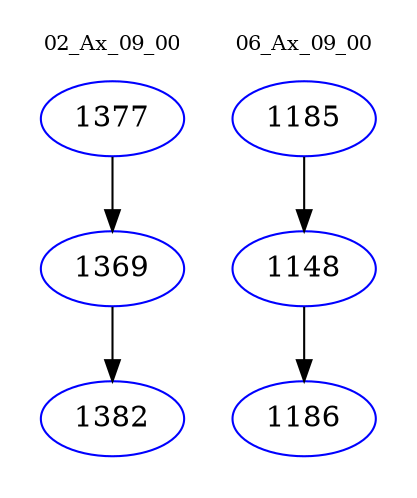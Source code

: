 digraph{
subgraph cluster_0 {
color = white
label = "02_Ax_09_00";
fontsize=10;
T0_1377 [label="1377", color="blue"]
T0_1377 -> T0_1369 [color="black"]
T0_1369 [label="1369", color="blue"]
T0_1369 -> T0_1382 [color="black"]
T0_1382 [label="1382", color="blue"]
}
subgraph cluster_1 {
color = white
label = "06_Ax_09_00";
fontsize=10;
T1_1185 [label="1185", color="blue"]
T1_1185 -> T1_1148 [color="black"]
T1_1148 [label="1148", color="blue"]
T1_1148 -> T1_1186 [color="black"]
T1_1186 [label="1186", color="blue"]
}
}
